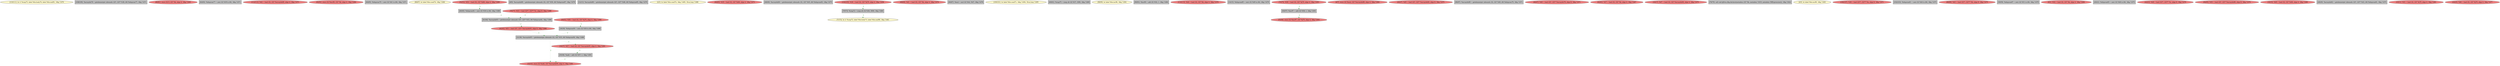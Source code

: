 
digraph G {


node7520 [fillcolor=lemonchiffon,label="[110/111]  br i1 %cmp75, label %for.body76, label %for.end91, !dbg !1470",shape=ellipse,style=filled ]
node7523 [fillcolor=grey,label="[108/109]  %arrayidx78 = getelementptr inbounds i32*, i32** %38, i64 %idxprom77, !dbg !1471",shape=rectangle,style=filled ]
node7514 [fillcolor=lightcoral,label="[80/81]  store i32 0, i32* %k, align 4, !dbg !1465",shape=ellipse,style=filled ]
node7513 [fillcolor=grey,label="[82/83]  %idxprom77 = zext i32 %39 to i64, !dbg !1471",shape=rectangle,style=filled ]
node7519 [fillcolor=lightcoral,label="[112/113]  %42 = load i32, i32* %arrayidx80, align 4, !dbg !1471",shape=ellipse,style=filled ]
node7516 [fillcolor=lightcoral,label="[92/93]  store i32 %inc90, i32* %k, align 4, !dbg !1484",shape=ellipse,style=filled ]
node7512 [fillcolor=grey,label="[84/85]  %idxprom79 = zext i32 %41 to i64, !dbg !1471",shape=rectangle,style=filled ]
node7511 [fillcolor=lemonchiffon,label="[86/87]  br label %for.cond74, !dbg !1466",shape=ellipse,style=filled ]
node7507 [fillcolor=grey,label="[30/39]  %idxprom94 = zext i32 %56 to i64, !dbg !1488",shape=rectangle,style=filled ]
node7506 [fillcolor=grey,label="[8/9]  %arrayidx88 = getelementptr inbounds i32, i32* %50, i64 %idxprom87, !dbg !1479",shape=rectangle,style=filled ]
node7505 [fillcolor=grey,label="[12/13]  %arrayidx86 = getelementptr inbounds i32*, i32** %48, i64 %idxprom85, !dbg !1479",shape=rectangle,style=filled ]
node7515 [fillcolor=lightcoral,label="[32/33]  store i32 %add, i32* %arrayidx95, align 4, !dbg !1491",shape=ellipse,style=filled ]
node7504 [fillcolor=grey,label="[31/38]  %arrayidx95 = getelementptr inbounds i32, i32* %55, i64 %idxprom94, !dbg !1488",shape=rectangle,style=filled ]
node7502 [fillcolor=lemonchiffon,label="[2/3]  br label %for.cond74, !dbg !1485, !llvm.loop !1486",shape=ellipse,style=filled ]
node7479 [fillcolor=lightcoral,label="[64/65]  %39 = load i32, i32* %i66, align 4, !dbg !1473",shape=ellipse,style=filled ]
node7469 [fillcolor=grey,label="[48/49]  %arrayidx84 = getelementptr inbounds i32, i32* %45, i64 %idxprom83, !dbg !1475",shape=rectangle,style=filled ]
node7480 [fillcolor=grey,label="[70/73]  %cmp72 = icmp ult i32 %36, 3000, !dbg !1460",shape=rectangle,style=filled ]
node7478 [fillcolor=lightcoral,label="[68/69]  %41 = load i32, i32* %k, align 4, !dbg !1474",shape=ellipse,style=filled ]
node7477 [fillcolor=grey,label="[66/67]  %mul = mul i32 %42, %47, !dbg !1478",shape=rectangle,style=filled ]
node7517 [fillcolor=lemonchiffon,label="[100/101]  br label %for.cond71, !dbg !1494, !llvm.loop !1495",shape=ellipse,style=filled ]
node7466 [fillcolor=grey,label="[40/45]  %idxprom92 = zext i32 %54 to i64, !dbg !1488",shape=rectangle,style=filled ]
node7475 [fillcolor=grey,label="[60/61]  %cmp75 = icmp ult i32 %37, 1000, !dbg !1469",shape=rectangle,style=filled ]
node7518 [fillcolor=lemonchiffon,label="[98/99]  br label %for.inc96, !dbg !1492",shape=ellipse,style=filled ]
node7510 [fillcolor=grey,label="[90/91]  %inc90 = add i32 %52, 1, !dbg !1484",shape=rectangle,style=filled ]
node7508 [fillcolor=grey,label="[41/44]  %arrayidx93 = getelementptr inbounds i32*, i32** %53, i64 %idxprom92, !dbg !1488",shape=rectangle,style=filled ]
node7490 [fillcolor=lightcoral,label="[114/115]  %44 = load i32, i32* %k, align 4, !dbg !1476",shape=ellipse,style=filled ]
node7468 [fillcolor=lightcoral,label="[50/51]  %56 = load i32, i32* %j70, align 4, !dbg !1490",shape=ellipse,style=filled ]
node7499 [fillcolor=grey,label="[14/15]  %idxprom85 = zext i32 %49 to i64, !dbg !1479",shape=rectangle,style=filled ]
node7473 [fillcolor=grey,label="[54/57]  %inc97 = add i32 %58, 1, !dbg !1493",shape=rectangle,style=filled ]
node7503 [fillcolor=lightcoral,label="[6/7]  store i32 %mul, i32* %arrayidx88, align 4, !dbg !1482",shape=ellipse,style=filled ]
node7494 [fillcolor=lightcoral,label="[26/27]  %45 = load i32*, i32** %arrayidx82, align 8, !dbg !1475",shape=ellipse,style=filled ]
node7521 [fillcolor=grey,label="[96/97]  %arrayidx80 = getelementptr inbounds i32, i32* %40, i64 %idxprom79, !dbg !1471",shape=rectangle,style=filled ]
node7472 [fillcolor=lightcoral,label="[42/43]  %55 = load i32*, i32** %arrayidx93, align 8, !dbg !1488",shape=ellipse,style=filled ]
node7467 [fillcolor=lightcoral,label="[46/47]  %40 = load i32*, i32** %arrayidx78, align 8, !dbg !1471",shape=ellipse,style=filled ]
node7476 [fillcolor=lightcoral,label="[62/63]  %37 = load i32, i32* %k, align 4, !dbg !1467",shape=ellipse,style=filled ]
node7497 [fillcolor=lightcoral,label="[16/17]  %47 = load i32, i32* %arrayidx84, align 4, !dbg !1475",shape=ellipse,style=filled ]
node7470 [fillcolor=lightcoral,label="[52/53]  %54 = load i32, i32* %i66, align 4, !dbg !1489",shape=ellipse,style=filled ]
node7482 [fillcolor=lightcoral,label="[74/75]  %58 = load i32, i32* %j70, align 4, !dbg !1493",shape=ellipse,style=filled ]
node7483 [fillcolor=lightcoral,label="[76/77]  %53 = load i32**, i32*** %c, align 8, !dbg !1488",shape=ellipse,style=filled ]
node7484 [fillcolor=grey,label="[78/79]  call void @llvm.dbg.declare(metadata i32* %k, metadata !1619, metadata !DIExpression()), !dbg !1622",shape=rectangle,style=filled ]
node7501 [fillcolor=lemonchiffon,label="[4/5]  br label %for.inc89, !dbg !1483",shape=ellipse,style=filled ]
node7485 [fillcolor=lightcoral,label="[106/107]  %38 = load i32**, i32*** %a, align 8, !dbg !1471",shape=ellipse,style=filled ]
node7486 [fillcolor=grey,label="[102/103]  %idxprom81 = zext i32 %44 to i64, !dbg !1475",shape=rectangle,style=filled ]
node7487 [fillcolor=lightcoral,label="[104/105]  %36 = load i32, i32* %j70, align 4, !dbg !1458",shape=ellipse,style=filled ]
node7471 [fillcolor=lightcoral,label="[55/56]  store i32 %inc97, i32* %j70, align 4, !dbg !1493",shape=ellipse,style=filled ]
node7489 [fillcolor=lightcoral,label="[88/89]  %43 = load i32**, i32*** %b, align 8, !dbg !1475",shape=ellipse,style=filled ]
node7474 [fillcolor=grey,label="[58/59]  %idxprom87 = zext i32 %51 to i64, !dbg !1479",shape=rectangle,style=filled ]
node7488 [fillcolor=lightcoral,label="[34/37]  %57 = load i32, i32* %arrayidx95, align 4, !dbg !1491",shape=ellipse,style=filled ]
node7481 [fillcolor=lemonchiffon,label="[71/72]  br i1 %cmp72, label %for.body73, label %for.end98, !dbg !1461",shape=ellipse,style=filled ]
node7500 [fillcolor=lightcoral,label="[0/1]  %52 = load i32, i32* %k, align 4, !dbg !1484",shape=ellipse,style=filled ]
node7491 [fillcolor=grey,label="[20/21]  %idxprom83 = zext i32 %46 to i64, !dbg !1475",shape=rectangle,style=filled ]
node7496 [fillcolor=lightcoral,label="[22/23]  %48 = load i32**, i32*** %c, align 8, !dbg !1479",shape=ellipse,style=filled ]
node7522 [fillcolor=lightcoral,label="[94/95]  %50 = load i32*, i32** %arrayidx86, align 8, !dbg !1479",shape=ellipse,style=filled ]
node7492 [fillcolor=lightcoral,label="[18/19]  %49 = load i32, i32* %i66, align 4, !dbg !1480",shape=ellipse,style=filled ]
node7498 [fillcolor=grey,label="[28/29]  %arrayidx82 = getelementptr inbounds i32*, i32** %43, i64 %idxprom81, !dbg !1475",shape=rectangle,style=filled ]
node7493 [fillcolor=lightcoral,label="[10/11]  %51 = load i32, i32* %j70, align 4, !dbg !1481",shape=ellipse,style=filled ]
node7509 [fillcolor=grey,label="[35/36]  %add = add i32 %57, 1, !dbg !1491",shape=rectangle,style=filled ]
node7495 [fillcolor=lightcoral,label="[24/25]  %46 = load i32, i32* %j70, align 4, !dbg !1477",shape=ellipse,style=filled ]

node7509->node7515 [style=dotted,color=forestgreen,label="T",fontcolor=forestgreen ]
node7508->node7472 [style=dotted,color=forestgreen,label="T",fontcolor=forestgreen ]
node7470->node7466 [style=dotted,color=forestgreen,label="T",fontcolor=forestgreen ]
node7507->node7504 [style=dotted,color=forestgreen,label="T",fontcolor=forestgreen ]
node7483->node7508 [style=dotted,color=forestgreen,label="T",fontcolor=forestgreen ]
node7466->node7508 [style=dotted,color=forestgreen,label="T",fontcolor=forestgreen ]
node7488->node7509 [style=dotted,color=forestgreen,label="T",fontcolor=forestgreen ]
node7472->node7504 [style=dotted,color=forestgreen,label="T",fontcolor=forestgreen ]
node7480->node7481 [style=dotted,color=forestgreen,label="T",fontcolor=forestgreen ]
node7482->node7473 [style=dotted,color=forestgreen,label="T",fontcolor=forestgreen ]
node7468->node7507 [style=dotted,color=forestgreen,label="T",fontcolor=forestgreen ]
node7504->node7515 [style=dotted,color=forestgreen,label="T",fontcolor=forestgreen ]
node7487->node7480 [style=dotted,color=forestgreen,label="T",fontcolor=forestgreen ]
node7473->node7471 [style=dotted,color=forestgreen,label="T",fontcolor=forestgreen ]
node7504->node7488 [style=dotted,color=forestgreen,label="T",fontcolor=forestgreen ]


}
